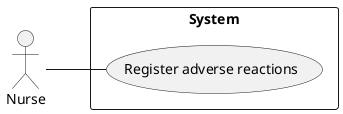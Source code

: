 @startuml
'https://plantuml.com/use-case-diagram

left to right direction

rectangle System {
  usecase "Register adverse reactions" as UC1
}

:Nurse: as Nurse

Nurse -- UC1
@enduml